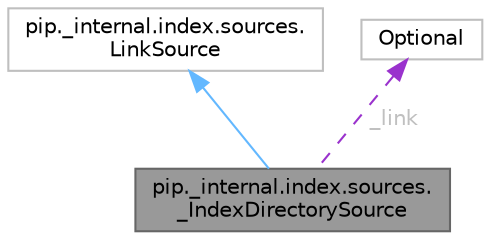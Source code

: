 digraph "pip._internal.index.sources._IndexDirectorySource"
{
 // LATEX_PDF_SIZE
  bgcolor="transparent";
  edge [fontname=Helvetica,fontsize=10,labelfontname=Helvetica,labelfontsize=10];
  node [fontname=Helvetica,fontsize=10,shape=box,height=0.2,width=0.4];
  Node1 [id="Node000001",label="pip._internal.index.sources.\l_IndexDirectorySource",height=0.2,width=0.4,color="gray40", fillcolor="grey60", style="filled", fontcolor="black",tooltip=" "];
  Node2 -> Node1 [id="edge3_Node000001_Node000002",dir="back",color="steelblue1",style="solid",tooltip=" "];
  Node2 [id="Node000002",label="pip._internal.index.sources.\lLinkSource",height=0.2,width=0.4,color="grey75", fillcolor="white", style="filled",URL="$da/d2f/classpip_1_1__internal_1_1index_1_1sources_1_1LinkSource.html",tooltip=" "];
  Node3 -> Node1 [id="edge4_Node000001_Node000003",dir="back",color="darkorchid3",style="dashed",tooltip=" ",label=" _link",fontcolor="grey" ];
  Node3 [id="Node000003",label="Optional",height=0.2,width=0.4,color="grey75", fillcolor="white", style="filled",tooltip=" "];
}
